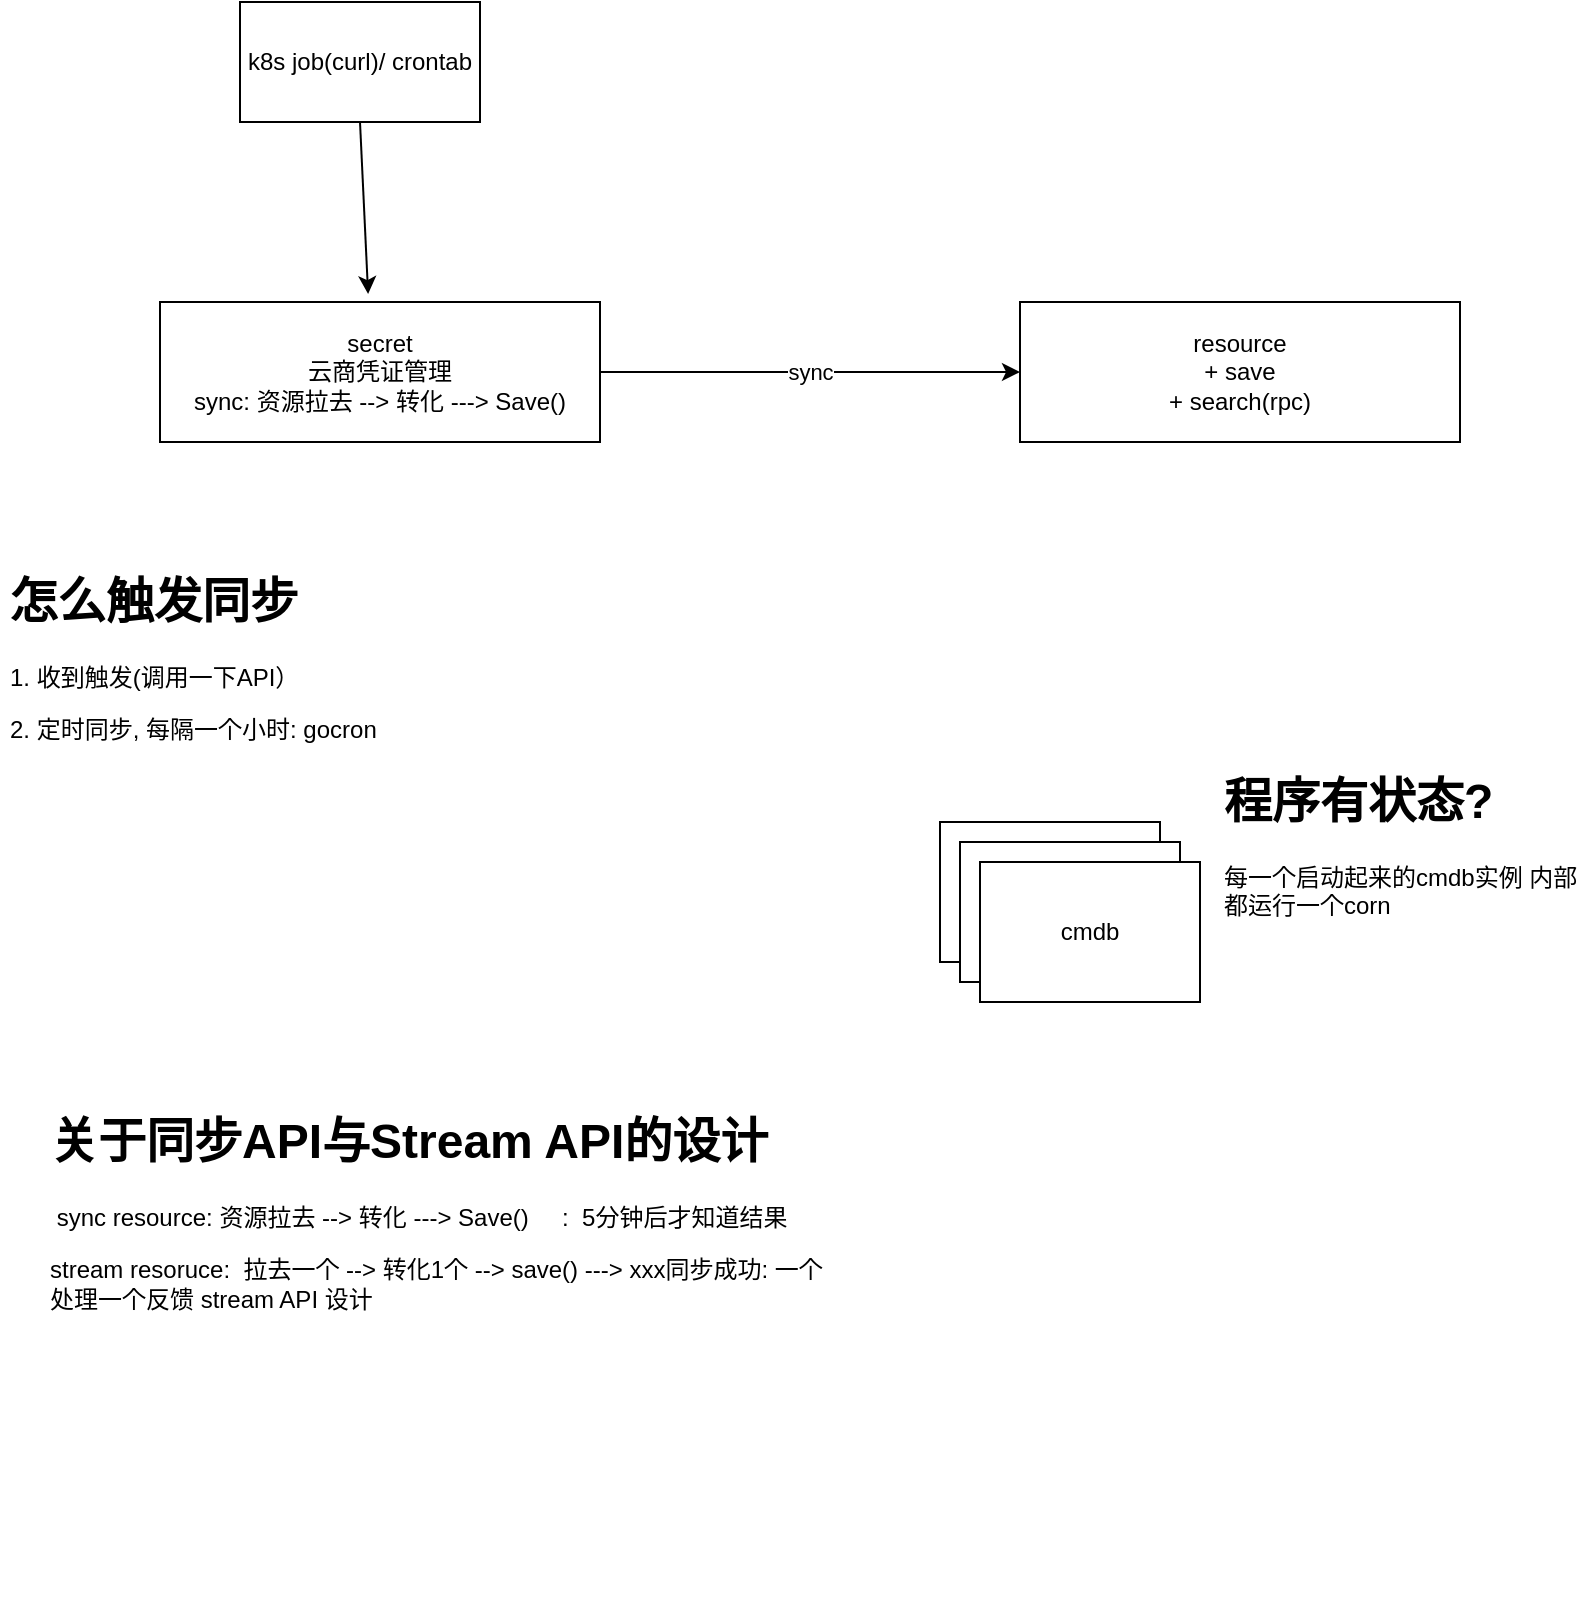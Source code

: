 <mxfile>
    <diagram id="XqPTSDgs0iy0onwgXd0V" name="第 1 页">
        <mxGraphModel dx="938" dy="600" grid="1" gridSize="10" guides="1" tooltips="1" connect="1" arrows="1" fold="1" page="1" pageScale="1" pageWidth="827" pageHeight="1169" math="0" shadow="0">
            <root>
                <mxCell id="0"/>
                <mxCell id="1" parent="0"/>
                <mxCell id="2" value="resource&lt;br&gt;+ save&lt;br&gt;+ search(rpc)" style="rounded=0;whiteSpace=wrap;html=1;" vertex="1" parent="1">
                    <mxGeometry x="540" y="180" width="220" height="70" as="geometry"/>
                </mxCell>
                <mxCell id="5" value="sync" style="edgeStyle=none;html=1;exitX=1;exitY=0.5;exitDx=0;exitDy=0;entryX=0;entryY=0.5;entryDx=0;entryDy=0;" edge="1" parent="1" source="4" target="2">
                    <mxGeometry relative="1" as="geometry"/>
                </mxCell>
                <mxCell id="4" value="secret&lt;br&gt;云商凭证管理&lt;br&gt;sync: 资源拉去 --&amp;gt; 转化 ---&amp;gt; Save()" style="rounded=0;whiteSpace=wrap;html=1;" vertex="1" parent="1">
                    <mxGeometry x="110" y="180" width="220" height="70" as="geometry"/>
                </mxCell>
                <mxCell id="6" value="&lt;h1&gt;怎么触发同步&lt;/h1&gt;&lt;p&gt;1. 收到触发(调用一下API）&lt;/p&gt;&lt;p&gt;2. 定时同步, 每隔一个小时: gocron&lt;/p&gt;" style="text;html=1;strokeColor=none;fillColor=none;spacing=5;spacingTop=-20;whiteSpace=wrap;overflow=hidden;rounded=0;" vertex="1" parent="1">
                    <mxGeometry x="30" y="310" width="240" height="120" as="geometry"/>
                </mxCell>
                <mxCell id="7" value="cmdb" style="rounded=0;whiteSpace=wrap;html=1;" vertex="1" parent="1">
                    <mxGeometry x="500" y="440" width="110" height="70" as="geometry"/>
                </mxCell>
                <mxCell id="8" value="cmdb" style="rounded=0;whiteSpace=wrap;html=1;" vertex="1" parent="1">
                    <mxGeometry x="510" y="450" width="110" height="70" as="geometry"/>
                </mxCell>
                <mxCell id="9" value="cmdb" style="rounded=0;whiteSpace=wrap;html=1;" vertex="1" parent="1">
                    <mxGeometry x="520" y="460" width="110" height="70" as="geometry"/>
                </mxCell>
                <mxCell id="11" value="&lt;h1&gt;程序有状态?&lt;/h1&gt;&lt;p&gt;每一个启动起来的cmdb实例 内部都运行一个corn&lt;/p&gt;" style="text;html=1;strokeColor=none;fillColor=none;spacing=5;spacingTop=-20;whiteSpace=wrap;overflow=hidden;rounded=0;" vertex="1" parent="1">
                    <mxGeometry x="637" y="410" width="190" height="120" as="geometry"/>
                </mxCell>
                <mxCell id="14" style="edgeStyle=none;html=1;exitX=0.5;exitY=1;exitDx=0;exitDy=0;entryX=0.473;entryY=-0.057;entryDx=0;entryDy=0;entryPerimeter=0;" edge="1" parent="1" source="12" target="4">
                    <mxGeometry relative="1" as="geometry"/>
                </mxCell>
                <mxCell id="12" value="k8s job(curl)/ crontab" style="rounded=0;whiteSpace=wrap;html=1;" vertex="1" parent="1">
                    <mxGeometry x="150" y="30" width="120" height="60" as="geometry"/>
                </mxCell>
                <mxCell id="15" value="&lt;h1&gt;关于同步API与Stream API的设计&lt;/h1&gt;&lt;p&gt;&lt;span style=&quot;text-align: center;&quot;&gt;&amp;nbsp;sync resource: 资源拉去 --&amp;gt; 转化 ---&amp;gt; Save()&amp;nbsp; &amp;nbsp; &amp;nbsp;:&amp;nbsp; 5分钟后才知道结果&lt;/span&gt;&lt;br&gt;&lt;/p&gt;&lt;p&gt;&lt;span style=&quot;text-align: center;&quot;&gt;stream resoruce:&amp;nbsp; 拉去一个 --&amp;gt; 转化1个 --&amp;gt; save() ---&amp;gt; xxx同步成功: 一个处理一个反馈 stream API 设计&lt;/span&gt;&lt;/p&gt;&lt;p&gt;&lt;span style=&quot;text-align: center;&quot;&gt;&lt;br&gt;&lt;/span&gt;&lt;/p&gt;&lt;p&gt;&lt;span style=&quot;text-align: center;&quot;&gt;&lt;br&gt;&lt;/span&gt;&lt;/p&gt;" style="text;html=1;strokeColor=none;fillColor=none;spacing=5;spacingTop=-20;whiteSpace=wrap;overflow=hidden;rounded=0;" vertex="1" parent="1">
                    <mxGeometry x="50" y="580" width="400" height="260" as="geometry"/>
                </mxCell>
            </root>
        </mxGraphModel>
    </diagram>
</mxfile>